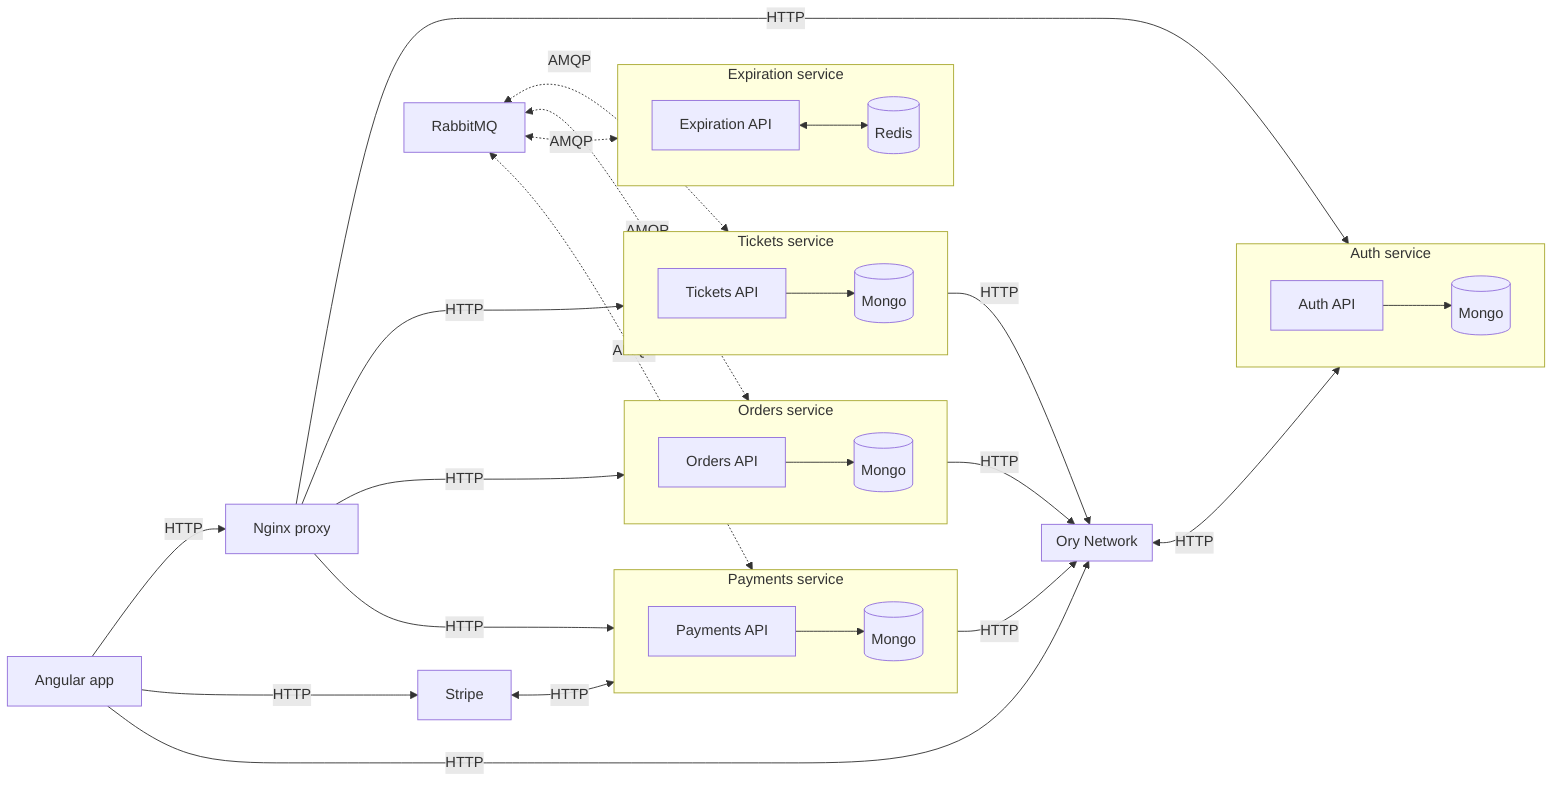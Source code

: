 flowchart LR
%% defining styles
    classDef app fill:#f7e081,stroke:#333,stroke-width:1px

%% defining entities
    FE[Angular app]
    LB[Nginx proxy]
    A[Auth API]
    A-M[(Mongo)]
    T[Tickets API]
    T-M[(Mongo)]
    O[Orders API]
    O-M[(Mongo)]
    P[Payments API]
    P-M[(Mongo)]
    St[Stripe]
    E[Expiration API]
    E-R[(Redis)]
    RMQ[RabbitMQ]

%% assigning styles to entities
    %%AS,OS,ES,TS,PS:::service
    %%class A,T,O,E,P,FE app;

%% flow
    FE -->|HTTP| LB
    FE -->|HTTP| St <-->|HTTP| PS
    FE -->|HTTP| ORY <-->|HTTP| AS
    LB --->|HTTP| AS & TS & OS & PS
    RMQ <-.->|AMQP| TS & OS & ES & PS
    TS & OS & PS -->|HTTP| ORY
    subgraph AS [Auth service]
    direction LR
    A --> A-M
    end
    subgraph ORY [Ory Network]
    end
		subgraph TS [Tickets service]
    direction LR
    T --> T-M
    end
		subgraph OS [Orders service]
    direction LR
    O --> O-M
    end
		subgraph ES [Expiration service]
    direction LR
    E <--> E-R
    end
		subgraph PS [Payments service]
		direction LR
    P --> P-M
    end